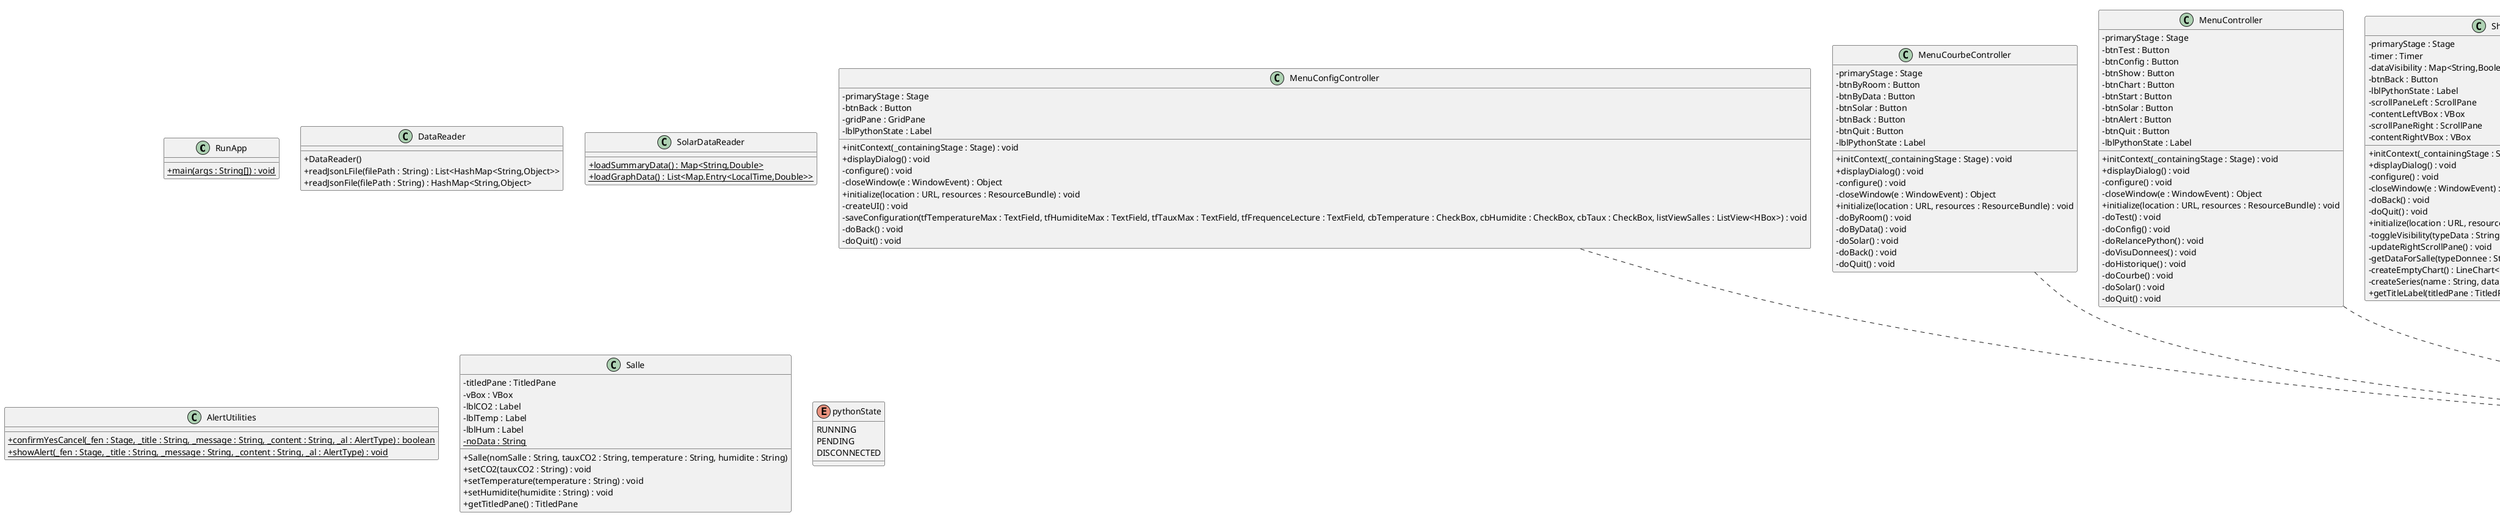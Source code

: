@startuml
skinparam classAttributeIconSize 0
class RunApp{
+ {static} main(args : String[]) : void
}
class MenuConfigController{
- primaryStage : Stage
- btnBack : Button
- gridPane : GridPane
- lblPythonState : Label
+ initContext(_containingStage : Stage) : void
+ displayDialog() : void
- configure() : void
- closeWindow(e : WindowEvent) : Object
+ initialize(location : URL, resources : ResourceBundle) : void
- createUI() : void
- saveConfiguration(tfTemperatureMax : TextField, tfHumiditeMax : TextField, tfTauxMax : TextField, tfFrequenceLecture : TextField, cbTemperature : CheckBox, cbHumidite : CheckBox, cbTaux : CheckBox, listViewSalles : ListView<HBox>) : void
- doBack() : void
- doQuit() : void
}
MenuConfigController ..|> Initializable
class MenuCourbeController{
- primaryStage : Stage
- btnByRoom : Button
- btnByData : Button
- btnSolar : Button
- btnBack : Button
- btnQuit : Button
- lblPythonState : Label
+ initContext(_containingStage : Stage) : void
+ displayDialog() : void
- configure() : void
- closeWindow(e : WindowEvent) : Object
+ initialize(location : URL, resources : ResourceBundle) : void
- doByRoom() : void
- doByData() : void
- doSolar() : void
- doBack() : void
- doQuit() : void
}
MenuCourbeController ..|> Initializable
class AlertePopup{
- {static} alertPopupInstance : AlertePopup
- watchServiceExecutor : ExecutorService
- stackPane : StackPane
- primaryStage : Stage
- queueAlertes : Queue<Pane>
- {static} MAXQUEUE : int
- AlertePopup(primaryStage : Stage)
+ {static} getAlertPopupInstance(primaryStage : Stage) : AlertePopup
+ setPrimaryStage(primaryStage : Stage) : void
- getXPosition() : double
- getYPosition() : double
+ createNewAlert(message : String) : void
- newAlertToQueue(alert : Pane) : void
- removeAlert(alert : Pane) : void
- updateAlertDisplay() : void
- startFileWatcher() : void
- doHistorique() : void
}
class PythonStatusUpdater{
- {static} psuInstance : PythonStatusUpdater
- lblPythonState : Label
- timer : Timer
- PythonStatusUpdater()
+ {static} getPSUInstance() : PythonStatusUpdater
+ setPSULabel(lblPythonState : Label) : void
- updateLabel() : void
}
class Menu{
+ start(_primaryStage : Stage) : void
+ {static} runApp() : void
}
Menu --|> Application
class DataReader{
+ DataReader()
+ readJsonLFile(filePath : String) : List<HashMap<String,Object>>
+ readJsonFile(filePath : String) : HashMap<String,Object>
}
class MenuController{
- primaryStage : Stage
- btnTest : Button
- btnConfig : Button
- btnShow : Button
- btnChart : Button
- btnStart : Button
- btnSolar : Button
- btnAlert : Button
- btnQuit : Button
- lblPythonState : Label
+ initContext(_containingStage : Stage) : void
+ displayDialog() : void
- configure() : void
- closeWindow(e : WindowEvent) : Object
+ initialize(location : URL, resources : ResourceBundle) : void
- doTest() : void
- doConfig() : void
- doRelancePython() : void
- doVisuDonnees() : void
- doHistorique() : void
- doCourbe() : void
- doSolar() : void
- doQuit() : void
}
MenuController ..|> Initializable
class ShowByDataController{
- primaryStage : Stage
- timer : Timer
- dataVisibility : Map<String,Boolean>
- btnBack : Button
- lblPythonState : Label
- scrollPaneLeft : ScrollPane
- contentLeftVBox : VBox
- scrollPaneRight : ScrollPane
- contentRightVBox : VBox
+ initContext(_containingStage : Stage) : void
+ displayDialog() : void
- configure() : void
- closeWindow(e : WindowEvent) : Object
- doBack() : void
- doQuit() : void
+ initialize(location : URL, resources : ResourceBundle) : void
- toggleVisibility(typeData : String, eyeButton : Button) : void
- updateRightScrollPane() : void
- getDataForSalle(typeDonnee : String, salleName : String) : double[]
- createEmptyChart() : LineChart<Number,Number>
- createSeries(name : String, data : double[]) : XYChart.Series<Number,Number>
+ getTitleLabel(titledPane : TitledPane) : Label
}
ShowByDataController ..|> Initializable
class TestController{
- mainPane : StackPane
- spinner : ProgressIndicator
- resultIcon : ImageView
- primaryStage : Stage
+ initContext(_containingStage : Stage) : void
+ displayDialog() : void
- configure() : void
- startConnectionTest() : void
- testPythonConnection() : boolean
- showResult(isConnected : boolean) : void
- closeWindow() : void
+ initialize(location : URL, resources : ResourceBundle) : void
}
TestController ..|> Initializable
class ShowSolarController{
- primaryStage : Stage
- previousPage : String
- timer : Timer
- btnBack : Button
- contentBorderPane : BorderPane
- contentHBox : HBox
- lblPythonState : Label
+ setPreviousPage(previousPage : String) : void
+ getPreviousPage() : String
+ initContext(_containingStage : Stage) : void
+ displayDialog() : void
- configure() : void
- closeWindow(e : WindowEvent) : Object
- doBack() : void
- doQuit() : void
+ initialize(location : URL, resources : ResourceBundle) : void
- setupHBox() : void
- updateHBox() : void
- setupCenterChart() : void
}
ShowSolarController ..|> Initializable
class PythonExecuter{
- NBTRIES : int
- filePath : String
- state : GlobalVariables.pythonState
- process : Process
+ PythonExecuter(filePath : String)
+ getFilePath() : String
+ setFilePath(filePath : String) : void
+ getState() : GlobalVariables.pythonState
- updateState() : void
+ startPython() : void
+ startPython(acknowledgementSentence : String) : void
+ stopPython() : void
}
class RelancePythonController{
- mainPane : StackPane
- spinner : ProgressIndicator
- resultIcon : ImageView
- primaryStage : Stage
+ initContext(_containingStage : Stage) : void
+ displayDialog() : void
- configure() : void
- startRelaunch() : void
- showResult(isRunning : boolean) : void
- closeWindow() : void
+ initialize(location : URL, resources : ResourceBundle) : void
}
RelancePythonController ..|> Initializable
class GlobalVariables{
+ {static} pythonFilePath : String
+ {static} pythonConfigFilePath : String
+ {static} testConnexionFilePath : String
+ {static} alertsFilePath : String
+ {static} solarDataFilePath : String
+ {static} roomsFilePath : String
+ {static} mqttPython : PythonExecuter
+ {static} salles : List<String>
- GlobalVariables()
+ {static} exitApp(primaryStage : Stage) : void
}
class SolarDataReader{
+ {static} loadSummaryData() : Map<String,Double>
+ {static} loadGraphData() : List<Map.Entry<LocalTime,Double>>
}
class ShowByRoomController{
- primaryStage : Stage
- timer : Timer
- salleVisibility : Map<String,Boolean>
- btnBack : Button
- scrollPaneLeft : ScrollPane
- contentLeftVBox : VBox
- scrollPaneRight : ScrollPane
- contentRightVBox : VBox
- lblPythonState : Label
+ initContext(_containingStage : Stage) : void
+ displayDialog() : void
- configure() : void
- closeWindow(e : WindowEvent) : Object
- doBack() : void
- doQuit() : void
+ initialize(location : URL, resources : ResourceBundle) : void
- toggleVisibility(salle : String, eyeButton : Button) : void
- updateRightScrollPane() : void
- createEmptyChart() : LineChart<Number,Number>
- loadSalleData(salle : String) : List<HashMap<String,Object>>
- createSeriesFromData(name : String, data : List<HashMap<String,Object>>, key : String) : XYChart.Series<Number,Number>
+ getTitleLabel(titledPane : TitledPane) : Label
- fileExists(filePath : String) : boolean
}
ShowByRoomController ..|> Initializable
class AlerteHistoriqueController{
- primaryStage : Stage
- dateFilter : DatePicker
- root : BorderPane
- topBar : HBox
- leftBar : VBox
- contentBorderPane : BorderPane
- salleFilter : TextField
- typeFilter : ComboBox<String>
- btnBack : Button
- btnApplyFilter : Button
- btnResetFilter : Button
- alertesTable : TableView<List<String>>
- alertesList : ObservableList<List<String>>
+ initContext(_containingStage : Stage) : void
+ displayDialog() : void
- configure() : void
- closeWindow(e : WindowEvent) : Object
- doBack() : void
- doQuit() : void
+ initialize(location : URL, resources : ResourceBundle) : void
- loadAlertesFromFile(filename : String) : List<List<String>>
- appliquerFiltre() : void
- resetFilters() : void
- sortAlertesByTimestamp(alertes : ObservableList<List<String>>) : ObservableList<List<String>>
}
AlerteHistoriqueController ..|> Initializable
class VisuDonneesController{
- primaryStage : Stage
- salles : Map<String,Salle>
- timer : Timer
- btnBack : Button
- lblPythonState : Label
- scrollPane : ScrollPane
- gridPane : GridPane
+ initContext(_containingStage : Stage) : void
+ displayDialog() : void
- configure() : void
- closeWindow(e : WindowEvent) : Object
- doBack() : void
- doQuit() : void
+ initialize(location : URL, resources : ResourceBundle) : void
+ setNewRoomValues() : void
}
VisuDonneesController ..|> Initializable
class AlertUtilities{
+ {static} confirmYesCancel(_fen : Stage, _title : String, _message : String, _content : String, _al : AlertType) : boolean
+ {static} showAlert(_fen : Stage, _title : String, _message : String, _content : String, _al : AlertType) : void
}
class Salle{
- titledPane : TitledPane
- vBox : VBox
- lblCO2 : Label
- lblTemp : Label
- lblHum : Label
- {static} noData : String
+ Salle(nomSalle : String, tauxCO2 : String, temperature : String, humidite : String)
+ setCO2(tauxCO2 : String) : void
+ setTemperature(temperature : String) : void
+ setHumidite(humidite : String) : void
+ getTitledPane() : TitledPane
}
AlertePopup--"- {static} alertPopupInstance" AlertePopup
PythonStatusUpdater--"- {static} psuInstance" PythonStatusUpdater
GlobalVariables--"+ {static} mqttPython" PythonExecuter
enum pythonState{
RUNNING
PENDING
DISCONNECTED
}
@enduml